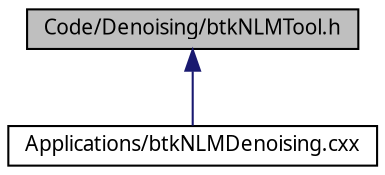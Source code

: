 digraph G
{
  edge [fontname="FreeSans.ttf",fontsize="10",labelfontname="FreeSans.ttf",labelfontsize="10"];
  node [fontname="FreeSans.ttf",fontsize="10",shape=record];
  Node1 [label="Code/Denoising/btkNLMTool.h",height=0.2,width=0.4,color="black", fillcolor="grey75", style="filled" fontcolor="black"];
  Node1 -> Node2 [dir=back,color="midnightblue",fontsize="10",style="solid",fontname="FreeSans.ttf"];
  Node2 [label="Applications/btkNLMDenoising.cxx",height=0.2,width=0.4,color="black", fillcolor="white", style="filled",URL="$btk_n_l_m_denoising_8cxx.html"];
}
